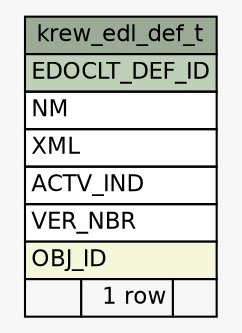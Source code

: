 // dot 2.28.0 on Mac OS X 10.7.2
// SchemaSpy rev 590
digraph "krew_edl_def_t" {
  graph [
    rankdir="RL"
    bgcolor="#f7f7f7"
    nodesep="0.18"
    ranksep="0.46"
    fontname="Helvetica"
    fontsize="11"
  ];
  node [
    fontname="Helvetica"
    fontsize="11"
    shape="plaintext"
  ];
  edge [
    arrowsize="0.8"
  ];
  "krew_edl_def_t" [
    label=<
    <TABLE BORDER="0" CELLBORDER="1" CELLSPACING="0" BGCOLOR="#ffffff">
      <TR><TD COLSPAN="3" BGCOLOR="#9bab96" ALIGN="CENTER">krew_edl_def_t</TD></TR>
      <TR><TD PORT="EDOCLT_DEF_ID" COLSPAN="3" BGCOLOR="#bed1b8" ALIGN="LEFT">EDOCLT_DEF_ID</TD></TR>
      <TR><TD PORT="NM" COLSPAN="3" ALIGN="LEFT">NM</TD></TR>
      <TR><TD PORT="XML" COLSPAN="3" ALIGN="LEFT">XML</TD></TR>
      <TR><TD PORT="ACTV_IND" COLSPAN="3" ALIGN="LEFT">ACTV_IND</TD></TR>
      <TR><TD PORT="VER_NBR" COLSPAN="3" ALIGN="LEFT">VER_NBR</TD></TR>
      <TR><TD PORT="OBJ_ID" COLSPAN="3" BGCOLOR="#f4f7da" ALIGN="LEFT">OBJ_ID</TD></TR>
      <TR><TD ALIGN="LEFT" BGCOLOR="#f7f7f7">  </TD><TD ALIGN="RIGHT" BGCOLOR="#f7f7f7">1 row</TD><TD ALIGN="RIGHT" BGCOLOR="#f7f7f7">  </TD></TR>
    </TABLE>>
    URL="tables/krew_edl_def_t.html"
    tooltip="krew_edl_def_t"
  ];
}
